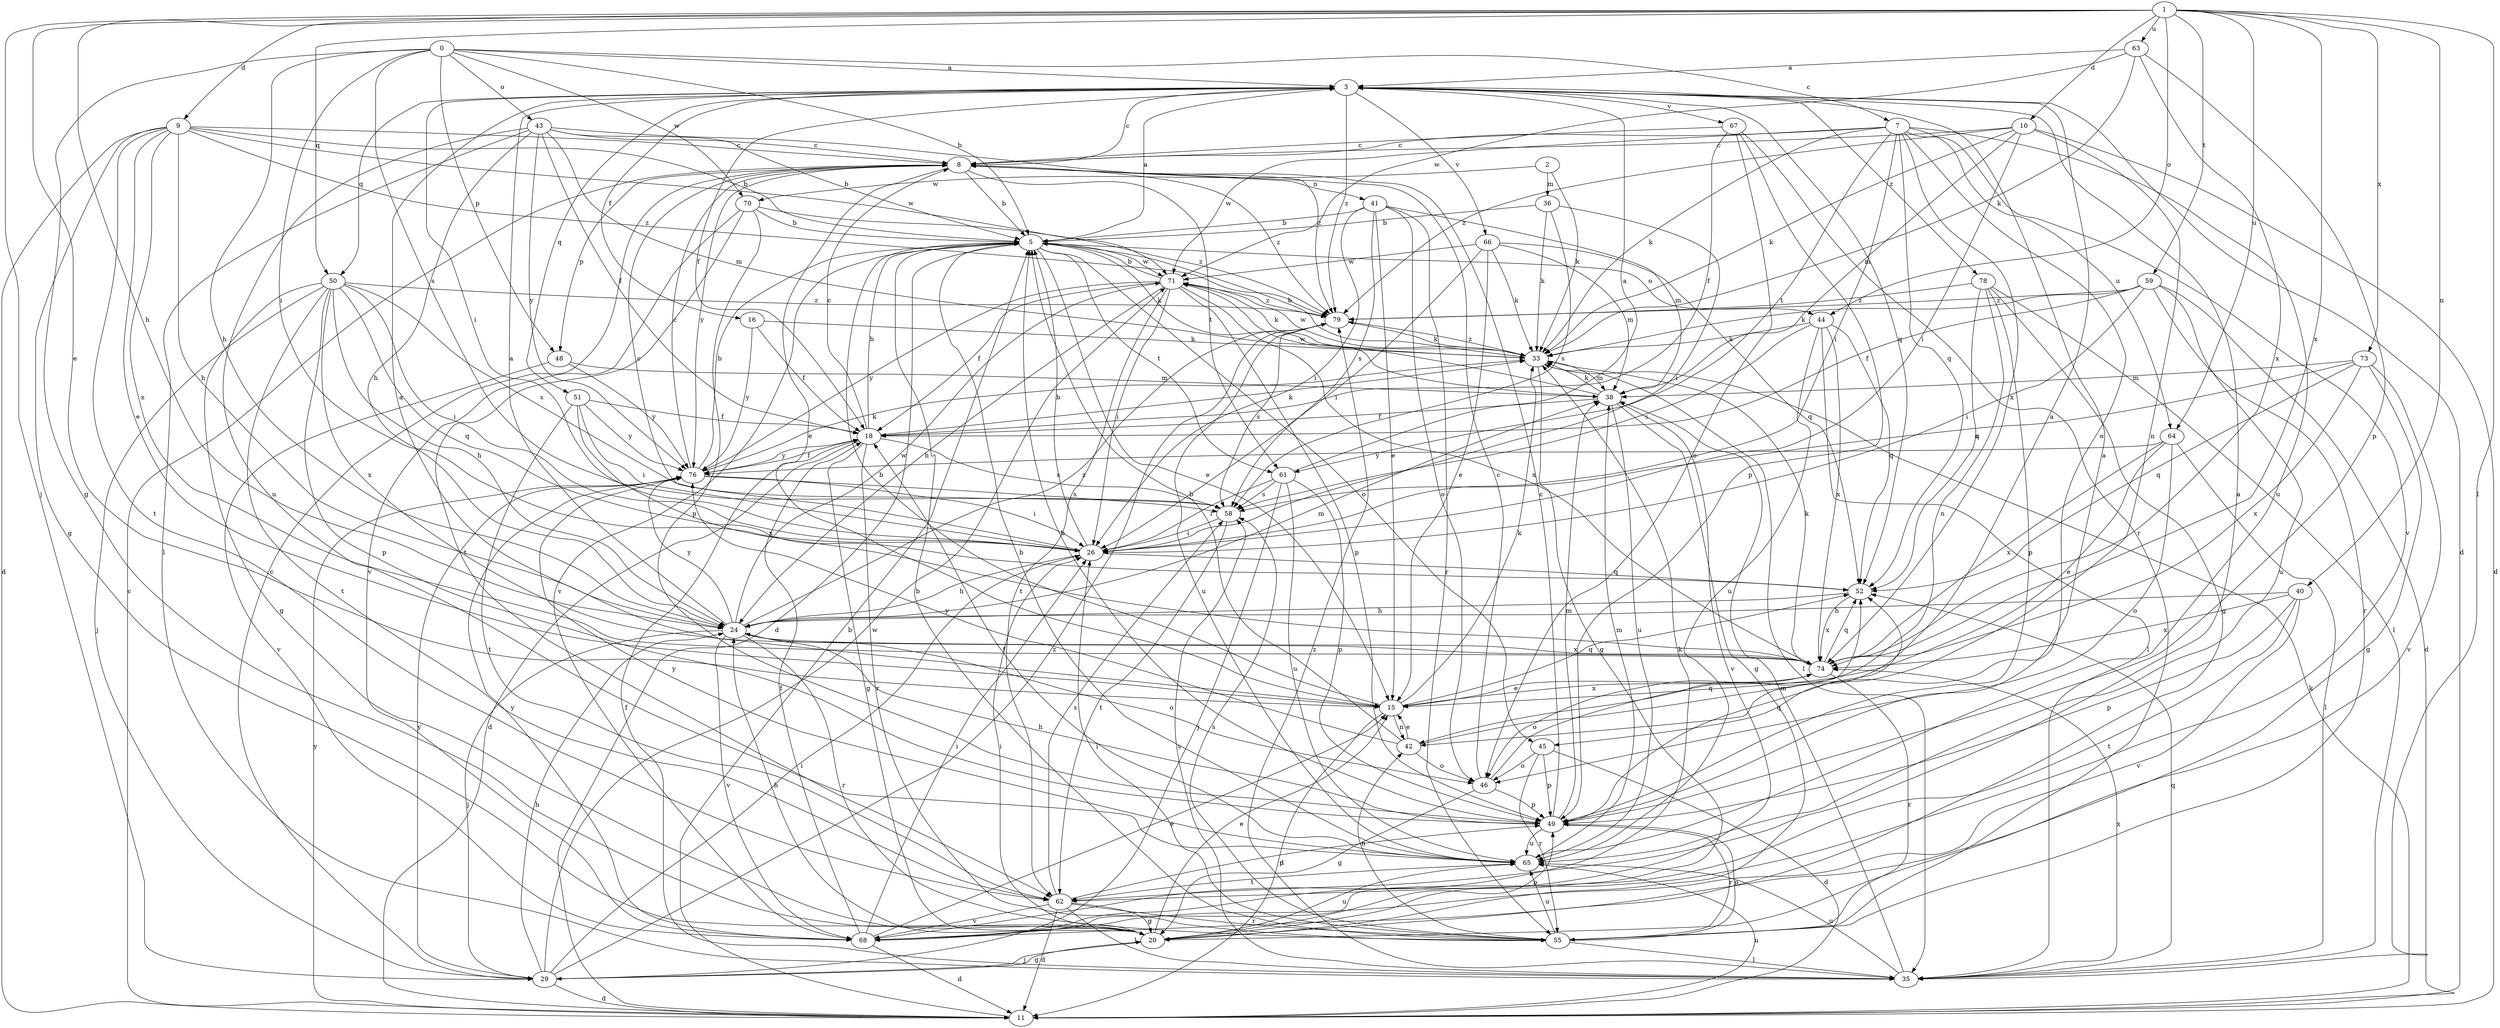 strict digraph  {
0;
1;
2;
3;
5;
7;
8;
9;
10;
11;
15;
16;
18;
20;
24;
26;
29;
33;
35;
36;
38;
40;
41;
42;
43;
44;
45;
46;
48;
49;
50;
51;
52;
55;
58;
59;
61;
62;
63;
64;
65;
66;
67;
68;
70;
71;
73;
74;
76;
78;
79;
0 -> 3  [label=a];
0 -> 5  [label=b];
0 -> 7  [label=c];
0 -> 20  [label=g];
0 -> 24  [label=h];
0 -> 26  [label=i];
0 -> 43  [label=o];
0 -> 48  [label=p];
0 -> 58  [label=s];
0 -> 70  [label=w];
1 -> 9  [label=d];
1 -> 10  [label=d];
1 -> 15  [label=e];
1 -> 24  [label=h];
1 -> 29  [label=j];
1 -> 35  [label=l];
1 -> 40  [label=n];
1 -> 44  [label=o];
1 -> 50  [label=q];
1 -> 59  [label=t];
1 -> 63  [label=u];
1 -> 64  [label=u];
1 -> 73  [label=x];
1 -> 74  [label=x];
2 -> 33  [label=k];
2 -> 36  [label=m];
2 -> 70  [label=w];
3 -> 8  [label=c];
3 -> 11  [label=d];
3 -> 16  [label=f];
3 -> 18  [label=f];
3 -> 26  [label=i];
3 -> 50  [label=q];
3 -> 51  [label=q];
3 -> 52  [label=q];
3 -> 66  [label=v];
3 -> 67  [label=v];
3 -> 78  [label=z];
3 -> 79  [label=z];
5 -> 3  [label=a];
5 -> 11  [label=d];
5 -> 15  [label=e];
5 -> 33  [label=k];
5 -> 44  [label=o];
5 -> 45  [label=o];
5 -> 61  [label=t];
5 -> 68  [label=v];
5 -> 71  [label=w];
7 -> 8  [label=c];
7 -> 26  [label=i];
7 -> 33  [label=k];
7 -> 45  [label=o];
7 -> 52  [label=q];
7 -> 61  [label=t];
7 -> 64  [label=u];
7 -> 65  [label=u];
7 -> 68  [label=v];
7 -> 71  [label=w];
7 -> 74  [label=x];
8 -> 5  [label=b];
8 -> 15  [label=e];
8 -> 41  [label=n];
8 -> 48  [label=p];
8 -> 61  [label=t];
8 -> 76  [label=y];
8 -> 79  [label=z];
9 -> 5  [label=b];
9 -> 8  [label=c];
9 -> 11  [label=d];
9 -> 15  [label=e];
9 -> 20  [label=g];
9 -> 24  [label=h];
9 -> 62  [label=t];
9 -> 71  [label=w];
9 -> 74  [label=x];
9 -> 79  [label=z];
10 -> 8  [label=c];
10 -> 11  [label=d];
10 -> 26  [label=i];
10 -> 33  [label=k];
10 -> 38  [label=m];
10 -> 42  [label=n];
10 -> 79  [label=z];
11 -> 5  [label=b];
11 -> 8  [label=c];
11 -> 33  [label=k];
11 -> 65  [label=u];
11 -> 76  [label=y];
15 -> 3  [label=a];
15 -> 5  [label=b];
15 -> 11  [label=d];
15 -> 33  [label=k];
15 -> 42  [label=n];
15 -> 52  [label=q];
15 -> 74  [label=x];
16 -> 18  [label=f];
16 -> 33  [label=k];
16 -> 76  [label=y];
18 -> 5  [label=b];
18 -> 8  [label=c];
18 -> 11  [label=d];
18 -> 20  [label=g];
18 -> 33  [label=k];
18 -> 55  [label=r];
18 -> 58  [label=s];
18 -> 76  [label=y];
20 -> 15  [label=e];
20 -> 24  [label=h];
20 -> 26  [label=i];
20 -> 29  [label=j];
20 -> 49  [label=p];
20 -> 65  [label=u];
24 -> 3  [label=a];
24 -> 29  [label=j];
24 -> 38  [label=m];
24 -> 46  [label=o];
24 -> 55  [label=r];
24 -> 68  [label=v];
24 -> 71  [label=w];
24 -> 74  [label=x];
24 -> 76  [label=y];
24 -> 79  [label=z];
26 -> 5  [label=b];
26 -> 8  [label=c];
26 -> 24  [label=h];
26 -> 52  [label=q];
29 -> 8  [label=c];
29 -> 11  [label=d];
29 -> 20  [label=g];
29 -> 24  [label=h];
29 -> 26  [label=i];
29 -> 71  [label=w];
29 -> 76  [label=y];
29 -> 79  [label=z];
33 -> 5  [label=b];
33 -> 20  [label=g];
33 -> 35  [label=l];
33 -> 38  [label=m];
33 -> 71  [label=w];
33 -> 79  [label=z];
35 -> 18  [label=f];
35 -> 38  [label=m];
35 -> 52  [label=q];
35 -> 58  [label=s];
35 -> 65  [label=u];
35 -> 74  [label=x];
35 -> 79  [label=z];
36 -> 5  [label=b];
36 -> 26  [label=i];
36 -> 33  [label=k];
36 -> 58  [label=s];
38 -> 18  [label=f];
38 -> 20  [label=g];
38 -> 33  [label=k];
38 -> 65  [label=u];
38 -> 68  [label=v];
38 -> 71  [label=w];
40 -> 24  [label=h];
40 -> 49  [label=p];
40 -> 62  [label=t];
40 -> 68  [label=v];
40 -> 74  [label=x];
41 -> 5  [label=b];
41 -> 15  [label=e];
41 -> 26  [label=i];
41 -> 38  [label=m];
41 -> 46  [label=o];
41 -> 55  [label=r];
41 -> 58  [label=s];
42 -> 3  [label=a];
42 -> 5  [label=b];
42 -> 15  [label=e];
42 -> 46  [label=o];
42 -> 76  [label=y];
43 -> 5  [label=b];
43 -> 8  [label=c];
43 -> 18  [label=f];
43 -> 24  [label=h];
43 -> 35  [label=l];
43 -> 38  [label=m];
43 -> 65  [label=u];
43 -> 76  [label=y];
43 -> 79  [label=z];
44 -> 33  [label=k];
44 -> 35  [label=l];
44 -> 52  [label=q];
44 -> 58  [label=s];
44 -> 65  [label=u];
44 -> 74  [label=x];
45 -> 11  [label=d];
45 -> 46  [label=o];
45 -> 49  [label=p];
45 -> 55  [label=r];
46 -> 8  [label=c];
46 -> 20  [label=g];
46 -> 49  [label=p];
46 -> 52  [label=q];
48 -> 38  [label=m];
48 -> 68  [label=v];
48 -> 76  [label=y];
49 -> 3  [label=a];
49 -> 5  [label=b];
49 -> 8  [label=c];
49 -> 24  [label=h];
49 -> 38  [label=m];
49 -> 52  [label=q];
49 -> 55  [label=r];
49 -> 65  [label=u];
50 -> 20  [label=g];
50 -> 24  [label=h];
50 -> 26  [label=i];
50 -> 29  [label=j];
50 -> 49  [label=p];
50 -> 52  [label=q];
50 -> 58  [label=s];
50 -> 62  [label=t];
50 -> 74  [label=x];
50 -> 79  [label=z];
51 -> 18  [label=f];
51 -> 26  [label=i];
51 -> 62  [label=t];
51 -> 74  [label=x];
51 -> 76  [label=y];
52 -> 24  [label=h];
52 -> 74  [label=x];
55 -> 5  [label=b];
55 -> 26  [label=i];
55 -> 35  [label=l];
55 -> 42  [label=n];
55 -> 49  [label=p];
55 -> 58  [label=s];
55 -> 65  [label=u];
58 -> 26  [label=i];
58 -> 62  [label=t];
59 -> 11  [label=d];
59 -> 18  [label=f];
59 -> 26  [label=i];
59 -> 33  [label=k];
59 -> 55  [label=r];
59 -> 65  [label=u];
59 -> 79  [label=z];
61 -> 3  [label=a];
61 -> 26  [label=i];
61 -> 29  [label=j];
61 -> 49  [label=p];
61 -> 58  [label=s];
61 -> 65  [label=u];
62 -> 3  [label=a];
62 -> 11  [label=d];
62 -> 20  [label=g];
62 -> 35  [label=l];
62 -> 49  [label=p];
62 -> 55  [label=r];
62 -> 58  [label=s];
62 -> 68  [label=v];
63 -> 3  [label=a];
63 -> 33  [label=k];
63 -> 49  [label=p];
63 -> 71  [label=w];
63 -> 74  [label=x];
64 -> 15  [label=e];
64 -> 35  [label=l];
64 -> 46  [label=o];
64 -> 74  [label=x];
64 -> 76  [label=y];
65 -> 5  [label=b];
65 -> 18  [label=f];
65 -> 38  [label=m];
65 -> 62  [label=t];
65 -> 76  [label=y];
66 -> 15  [label=e];
66 -> 26  [label=i];
66 -> 33  [label=k];
66 -> 38  [label=m];
66 -> 52  [label=q];
66 -> 71  [label=w];
67 -> 8  [label=c];
67 -> 18  [label=f];
67 -> 46  [label=o];
67 -> 49  [label=p];
67 -> 55  [label=r];
68 -> 11  [label=d];
68 -> 15  [label=e];
68 -> 18  [label=f];
68 -> 26  [label=i];
68 -> 33  [label=k];
68 -> 76  [label=y];
70 -> 5  [label=b];
70 -> 49  [label=p];
70 -> 62  [label=t];
70 -> 68  [label=v];
70 -> 79  [label=z];
71 -> 5  [label=b];
71 -> 18  [label=f];
71 -> 24  [label=h];
71 -> 26  [label=i];
71 -> 33  [label=k];
71 -> 49  [label=p];
71 -> 62  [label=t];
71 -> 74  [label=x];
71 -> 76  [label=y];
71 -> 79  [label=z];
73 -> 20  [label=g];
73 -> 38  [label=m];
73 -> 52  [label=q];
73 -> 58  [label=s];
73 -> 68  [label=v];
73 -> 74  [label=x];
74 -> 15  [label=e];
74 -> 33  [label=k];
74 -> 46  [label=o];
74 -> 52  [label=q];
74 -> 55  [label=r];
76 -> 5  [label=b];
76 -> 8  [label=c];
76 -> 18  [label=f];
76 -> 26  [label=i];
76 -> 33  [label=k];
76 -> 58  [label=s];
78 -> 20  [label=g];
78 -> 35  [label=l];
78 -> 42  [label=n];
78 -> 49  [label=p];
78 -> 52  [label=q];
78 -> 79  [label=z];
79 -> 33  [label=k];
79 -> 58  [label=s];
79 -> 65  [label=u];
}
